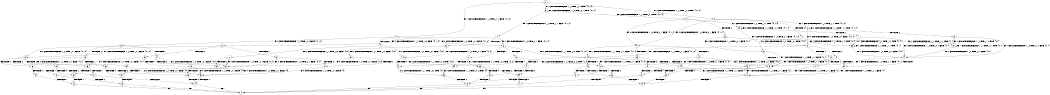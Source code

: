 digraph BCG {
size = "7, 10.5";
center = TRUE;
node [shape = circle];
0 [peripheries = 2];
0 -> 1 [label = "EX !1 !ATOMIC_EXCH_BRANCH (1, +1, TRUE, +1, 1, FALSE) !{0, 1, 2}"];
0 -> 2 [label = "EX !2 !ATOMIC_EXCH_BRANCH (1, +1, TRUE, +0, 2, TRUE) !{0, 1, 2}"];
0 -> 3 [label = "EX !0 !ATOMIC_EXCH_BRANCH (1, +0, TRUE, +0, 1, TRUE) !{0, 1, 2}"];
1 -> 4 [label = "TERMINATE !1"];
1 -> 5 [label = "EX !2 !ATOMIC_EXCH_BRANCH (1, +1, TRUE, +0, 2, FALSE) !{0, 1, 2}"];
1 -> 6 [label = "EX !0 !ATOMIC_EXCH_BRANCH (1, +0, TRUE, +0, 1, FALSE) !{0, 1, 2}"];
2 -> 7 [label = "TERMINATE !2"];
2 -> 8 [label = "EX !1 !ATOMIC_EXCH_BRANCH (1, +1, TRUE, +1, 1, TRUE) !{0, 1, 2}"];
2 -> 9 [label = "EX !0 !ATOMIC_EXCH_BRANCH (1, +0, TRUE, +0, 1, FALSE) !{0, 1, 2}"];
3 -> 10 [label = "EX !1 !ATOMIC_EXCH_BRANCH (1, +1, TRUE, +1, 1, FALSE) !{0, 1, 2}"];
3 -> 11 [label = "EX !2 !ATOMIC_EXCH_BRANCH (1, +1, TRUE, +0, 2, TRUE) !{0, 1, 2}"];
3 -> 3 [label = "EX !0 !ATOMIC_EXCH_BRANCH (1, +0, TRUE, +0, 1, TRUE) !{0, 1, 2}"];
4 -> 12 [label = "EX !2 !ATOMIC_EXCH_BRANCH (1, +1, TRUE, +0, 2, FALSE) !{0, 2}"];
4 -> 13 [label = "EX !0 !ATOMIC_EXCH_BRANCH (1, +0, TRUE, +0, 1, FALSE) !{0, 2}"];
5 -> 14 [label = "TERMINATE !1"];
5 -> 15 [label = "TERMINATE !2"];
5 -> 16 [label = "EX !0 !ATOMIC_EXCH_BRANCH (1, +0, TRUE, +0, 1, FALSE) !{0, 1, 2}"];
6 -> 17 [label = "TERMINATE !1"];
6 -> 18 [label = "TERMINATE !0"];
6 -> 19 [label = "EX !2 !ATOMIC_EXCH_BRANCH (1, +1, TRUE, +0, 2, TRUE) !{0, 1, 2}"];
7 -> 20 [label = "EX !1 !ATOMIC_EXCH_BRANCH (1, +1, TRUE, +1, 1, TRUE) !{0, 1}"];
7 -> 21 [label = "EX !0 !ATOMIC_EXCH_BRANCH (1, +0, TRUE, +0, 1, FALSE) !{0, 1}"];
8 -> 22 [label = "TERMINATE !2"];
8 -> 23 [label = "EX !0 !ATOMIC_EXCH_BRANCH (1, +0, TRUE, +0, 1, FALSE) !{0, 1, 2}"];
8 -> 8 [label = "EX !1 !ATOMIC_EXCH_BRANCH (1, +1, TRUE, +1, 1, TRUE) !{0, 1, 2}"];
9 -> 24 [label = "TERMINATE !2"];
9 -> 25 [label = "TERMINATE !0"];
9 -> 19 [label = "EX !1 !ATOMIC_EXCH_BRANCH (1, +1, TRUE, +1, 1, FALSE) !{0, 1, 2}"];
10 -> 26 [label = "TERMINATE !1"];
10 -> 27 [label = "EX !2 !ATOMIC_EXCH_BRANCH (1, +1, TRUE, +0, 2, FALSE) !{0, 1, 2}"];
10 -> 6 [label = "EX !0 !ATOMIC_EXCH_BRANCH (1, +0, TRUE, +0, 1, FALSE) !{0, 1, 2}"];
11 -> 28 [label = "TERMINATE !2"];
11 -> 29 [label = "EX !1 !ATOMIC_EXCH_BRANCH (1, +1, TRUE, +1, 1, TRUE) !{0, 1, 2}"];
11 -> 9 [label = "EX !0 !ATOMIC_EXCH_BRANCH (1, +0, TRUE, +0, 1, FALSE) !{0, 1, 2}"];
12 -> 30 [label = "TERMINATE !2"];
12 -> 31 [label = "EX !0 !ATOMIC_EXCH_BRANCH (1, +0, TRUE, +0, 1, FALSE) !{0, 2}"];
13 -> 32 [label = "TERMINATE !0"];
13 -> 33 [label = "EX !2 !ATOMIC_EXCH_BRANCH (1, +1, TRUE, +0, 2, TRUE) !{0, 2}"];
14 -> 30 [label = "TERMINATE !2"];
14 -> 31 [label = "EX !0 !ATOMIC_EXCH_BRANCH (1, +0, TRUE, +0, 1, FALSE) !{0, 2}"];
15 -> 34 [label = "TERMINATE !1"];
15 -> 35 [label = "EX !0 !ATOMIC_EXCH_BRANCH (1, +0, TRUE, +0, 1, FALSE) !{0, 1}"];
16 -> 36 [label = "TERMINATE !1"];
16 -> 37 [label = "TERMINATE !2"];
16 -> 38 [label = "TERMINATE !0"];
17 -> 32 [label = "TERMINATE !0"];
17 -> 33 [label = "EX !2 !ATOMIC_EXCH_BRANCH (1, +1, TRUE, +0, 2, TRUE) !{0, 2}"];
18 -> 39 [label = "TERMINATE !1"];
18 -> 40 [label = "EX !2 !ATOMIC_EXCH_BRANCH (1, +1, TRUE, +0, 2, TRUE) !{1, 2}"];
19 -> 41 [label = "TERMINATE !1"];
19 -> 42 [label = "TERMINATE !2"];
19 -> 43 [label = "TERMINATE !0"];
20 -> 44 [label = "EX !0 !ATOMIC_EXCH_BRANCH (1, +0, TRUE, +0, 1, FALSE) !{0, 1}"];
20 -> 20 [label = "EX !1 !ATOMIC_EXCH_BRANCH (1, +1, TRUE, +1, 1, TRUE) !{0, 1}"];
21 -> 45 [label = "TERMINATE !0"];
21 -> 46 [label = "EX !1 !ATOMIC_EXCH_BRANCH (1, +1, TRUE, +1, 1, FALSE) !{0, 1}"];
22 -> 44 [label = "EX !0 !ATOMIC_EXCH_BRANCH (1, +0, TRUE, +0, 1, FALSE) !{0, 1}"];
22 -> 20 [label = "EX !1 !ATOMIC_EXCH_BRANCH (1, +1, TRUE, +1, 1, TRUE) !{0, 1}"];
23 -> 47 [label = "TERMINATE !2"];
23 -> 48 [label = "TERMINATE !0"];
23 -> 19 [label = "EX !1 !ATOMIC_EXCH_BRANCH (1, +1, TRUE, +1, 1, FALSE) !{0, 1, 2}"];
24 -> 45 [label = "TERMINATE !0"];
24 -> 46 [label = "EX !1 !ATOMIC_EXCH_BRANCH (1, +1, TRUE, +1, 1, FALSE) !{0, 1}"];
25 -> 49 [label = "TERMINATE !2"];
25 -> 40 [label = "EX !1 !ATOMIC_EXCH_BRANCH (1, +1, TRUE, +1, 1, FALSE) !{1, 2}"];
26 -> 50 [label = "EX !2 !ATOMIC_EXCH_BRANCH (1, +1, TRUE, +0, 2, FALSE) !{0, 2}"];
26 -> 13 [label = "EX !0 !ATOMIC_EXCH_BRANCH (1, +0, TRUE, +0, 1, FALSE) !{0, 2}"];
27 -> 51 [label = "TERMINATE !1"];
27 -> 52 [label = "TERMINATE !2"];
27 -> 16 [label = "EX !0 !ATOMIC_EXCH_BRANCH (1, +0, TRUE, +0, 1, FALSE) !{0, 1, 2}"];
28 -> 53 [label = "EX !1 !ATOMIC_EXCH_BRANCH (1, +1, TRUE, +1, 1, TRUE) !{0, 1}"];
28 -> 21 [label = "EX !0 !ATOMIC_EXCH_BRANCH (1, +0, TRUE, +0, 1, FALSE) !{0, 1}"];
29 -> 54 [label = "TERMINATE !2"];
29 -> 29 [label = "EX !1 !ATOMIC_EXCH_BRANCH (1, +1, TRUE, +1, 1, TRUE) !{0, 1, 2}"];
29 -> 23 [label = "EX !0 !ATOMIC_EXCH_BRANCH (1, +0, TRUE, +0, 1, FALSE) !{0, 1, 2}"];
30 -> 55 [label = "EX !0 !ATOMIC_EXCH_BRANCH (1, +0, TRUE, +0, 1, FALSE) !{0}"];
31 -> 56 [label = "TERMINATE !2"];
31 -> 57 [label = "TERMINATE !0"];
32 -> 58 [label = "EX !2 !ATOMIC_EXCH_BRANCH (1, +1, TRUE, +0, 2, TRUE) !{2}"];
33 -> 59 [label = "TERMINATE !2"];
33 -> 60 [label = "TERMINATE !0"];
34 -> 55 [label = "EX !0 !ATOMIC_EXCH_BRANCH (1, +0, TRUE, +0, 1, FALSE) !{0}"];
35 -> 61 [label = "TERMINATE !1"];
35 -> 62 [label = "TERMINATE !0"];
36 -> 56 [label = "TERMINATE !2"];
36 -> 57 [label = "TERMINATE !0"];
37 -> 61 [label = "TERMINATE !1"];
37 -> 62 [label = "TERMINATE !0"];
38 -> 63 [label = "TERMINATE !1"];
38 -> 64 [label = "TERMINATE !2"];
39 -> 58 [label = "EX !2 !ATOMIC_EXCH_BRANCH (1, +1, TRUE, +0, 2, TRUE) !{2}"];
40 -> 65 [label = "TERMINATE !1"];
40 -> 66 [label = "TERMINATE !2"];
41 -> 59 [label = "TERMINATE !2"];
41 -> 60 [label = "TERMINATE !0"];
42 -> 67 [label = "TERMINATE !1"];
42 -> 68 [label = "TERMINATE !0"];
43 -> 65 [label = "TERMINATE !1"];
43 -> 66 [label = "TERMINATE !2"];
44 -> 69 [label = "TERMINATE !0"];
44 -> 46 [label = "EX !1 !ATOMIC_EXCH_BRANCH (1, +1, TRUE, +1, 1, FALSE) !{0, 1}"];
45 -> 70 [label = "EX !1 !ATOMIC_EXCH_BRANCH (1, +1, TRUE, +1, 1, FALSE) !{1}"];
46 -> 67 [label = "TERMINATE !1"];
46 -> 68 [label = "TERMINATE !0"];
47 -> 69 [label = "TERMINATE !0"];
47 -> 46 [label = "EX !1 !ATOMIC_EXCH_BRANCH (1, +1, TRUE, +1, 1, FALSE) !{0, 1}"];
48 -> 71 [label = "TERMINATE !2"];
48 -> 40 [label = "EX !1 !ATOMIC_EXCH_BRANCH (1, +1, TRUE, +1, 1, FALSE) !{1, 2}"];
49 -> 70 [label = "EX !1 !ATOMIC_EXCH_BRANCH (1, +1, TRUE, +1, 1, FALSE) !{1}"];
50 -> 72 [label = "TERMINATE !2"];
50 -> 31 [label = "EX !0 !ATOMIC_EXCH_BRANCH (1, +0, TRUE, +0, 1, FALSE) !{0, 2}"];
51 -> 72 [label = "TERMINATE !2"];
51 -> 31 [label = "EX !0 !ATOMIC_EXCH_BRANCH (1, +0, TRUE, +0, 1, FALSE) !{0, 2}"];
52 -> 73 [label = "TERMINATE !1"];
52 -> 35 [label = "EX !0 !ATOMIC_EXCH_BRANCH (1, +0, TRUE, +0, 1, FALSE) !{0, 1}"];
53 -> 53 [label = "EX !1 !ATOMIC_EXCH_BRANCH (1, +1, TRUE, +1, 1, TRUE) !{0, 1}"];
53 -> 44 [label = "EX !0 !ATOMIC_EXCH_BRANCH (1, +0, TRUE, +0, 1, FALSE) !{0, 1}"];
54 -> 53 [label = "EX !1 !ATOMIC_EXCH_BRANCH (1, +1, TRUE, +1, 1, TRUE) !{0, 1}"];
54 -> 44 [label = "EX !0 !ATOMIC_EXCH_BRANCH (1, +0, TRUE, +0, 1, FALSE) !{0, 1}"];
55 -> 74 [label = "TERMINATE !0"];
56 -> 74 [label = "TERMINATE !0"];
57 -> 75 [label = "TERMINATE !2"];
58 -> 76 [label = "TERMINATE !2"];
59 -> 77 [label = "TERMINATE !0"];
60 -> 76 [label = "TERMINATE !2"];
61 -> 74 [label = "TERMINATE !0"];
62 -> 78 [label = "TERMINATE !1"];
63 -> 75 [label = "TERMINATE !2"];
64 -> 78 [label = "TERMINATE !1"];
65 -> 76 [label = "TERMINATE !2"];
66 -> 79 [label = "TERMINATE !1"];
67 -> 77 [label = "TERMINATE !0"];
68 -> 79 [label = "TERMINATE !1"];
69 -> 70 [label = "EX !1 !ATOMIC_EXCH_BRANCH (1, +1, TRUE, +1, 1, FALSE) !{1}"];
70 -> 79 [label = "TERMINATE !1"];
71 -> 70 [label = "EX !1 !ATOMIC_EXCH_BRANCH (1, +1, TRUE, +1, 1, FALSE) !{1}"];
72 -> 55 [label = "EX !0 !ATOMIC_EXCH_BRANCH (1, +0, TRUE, +0, 1, FALSE) !{0}"];
73 -> 55 [label = "EX !0 !ATOMIC_EXCH_BRANCH (1, +0, TRUE, +0, 1, FALSE) !{0}"];
74 -> 80 [label = "exit"];
75 -> 80 [label = "exit"];
76 -> 80 [label = "exit"];
77 -> 80 [label = "exit"];
78 -> 80 [label = "exit"];
79 -> 80 [label = "exit"];
}
